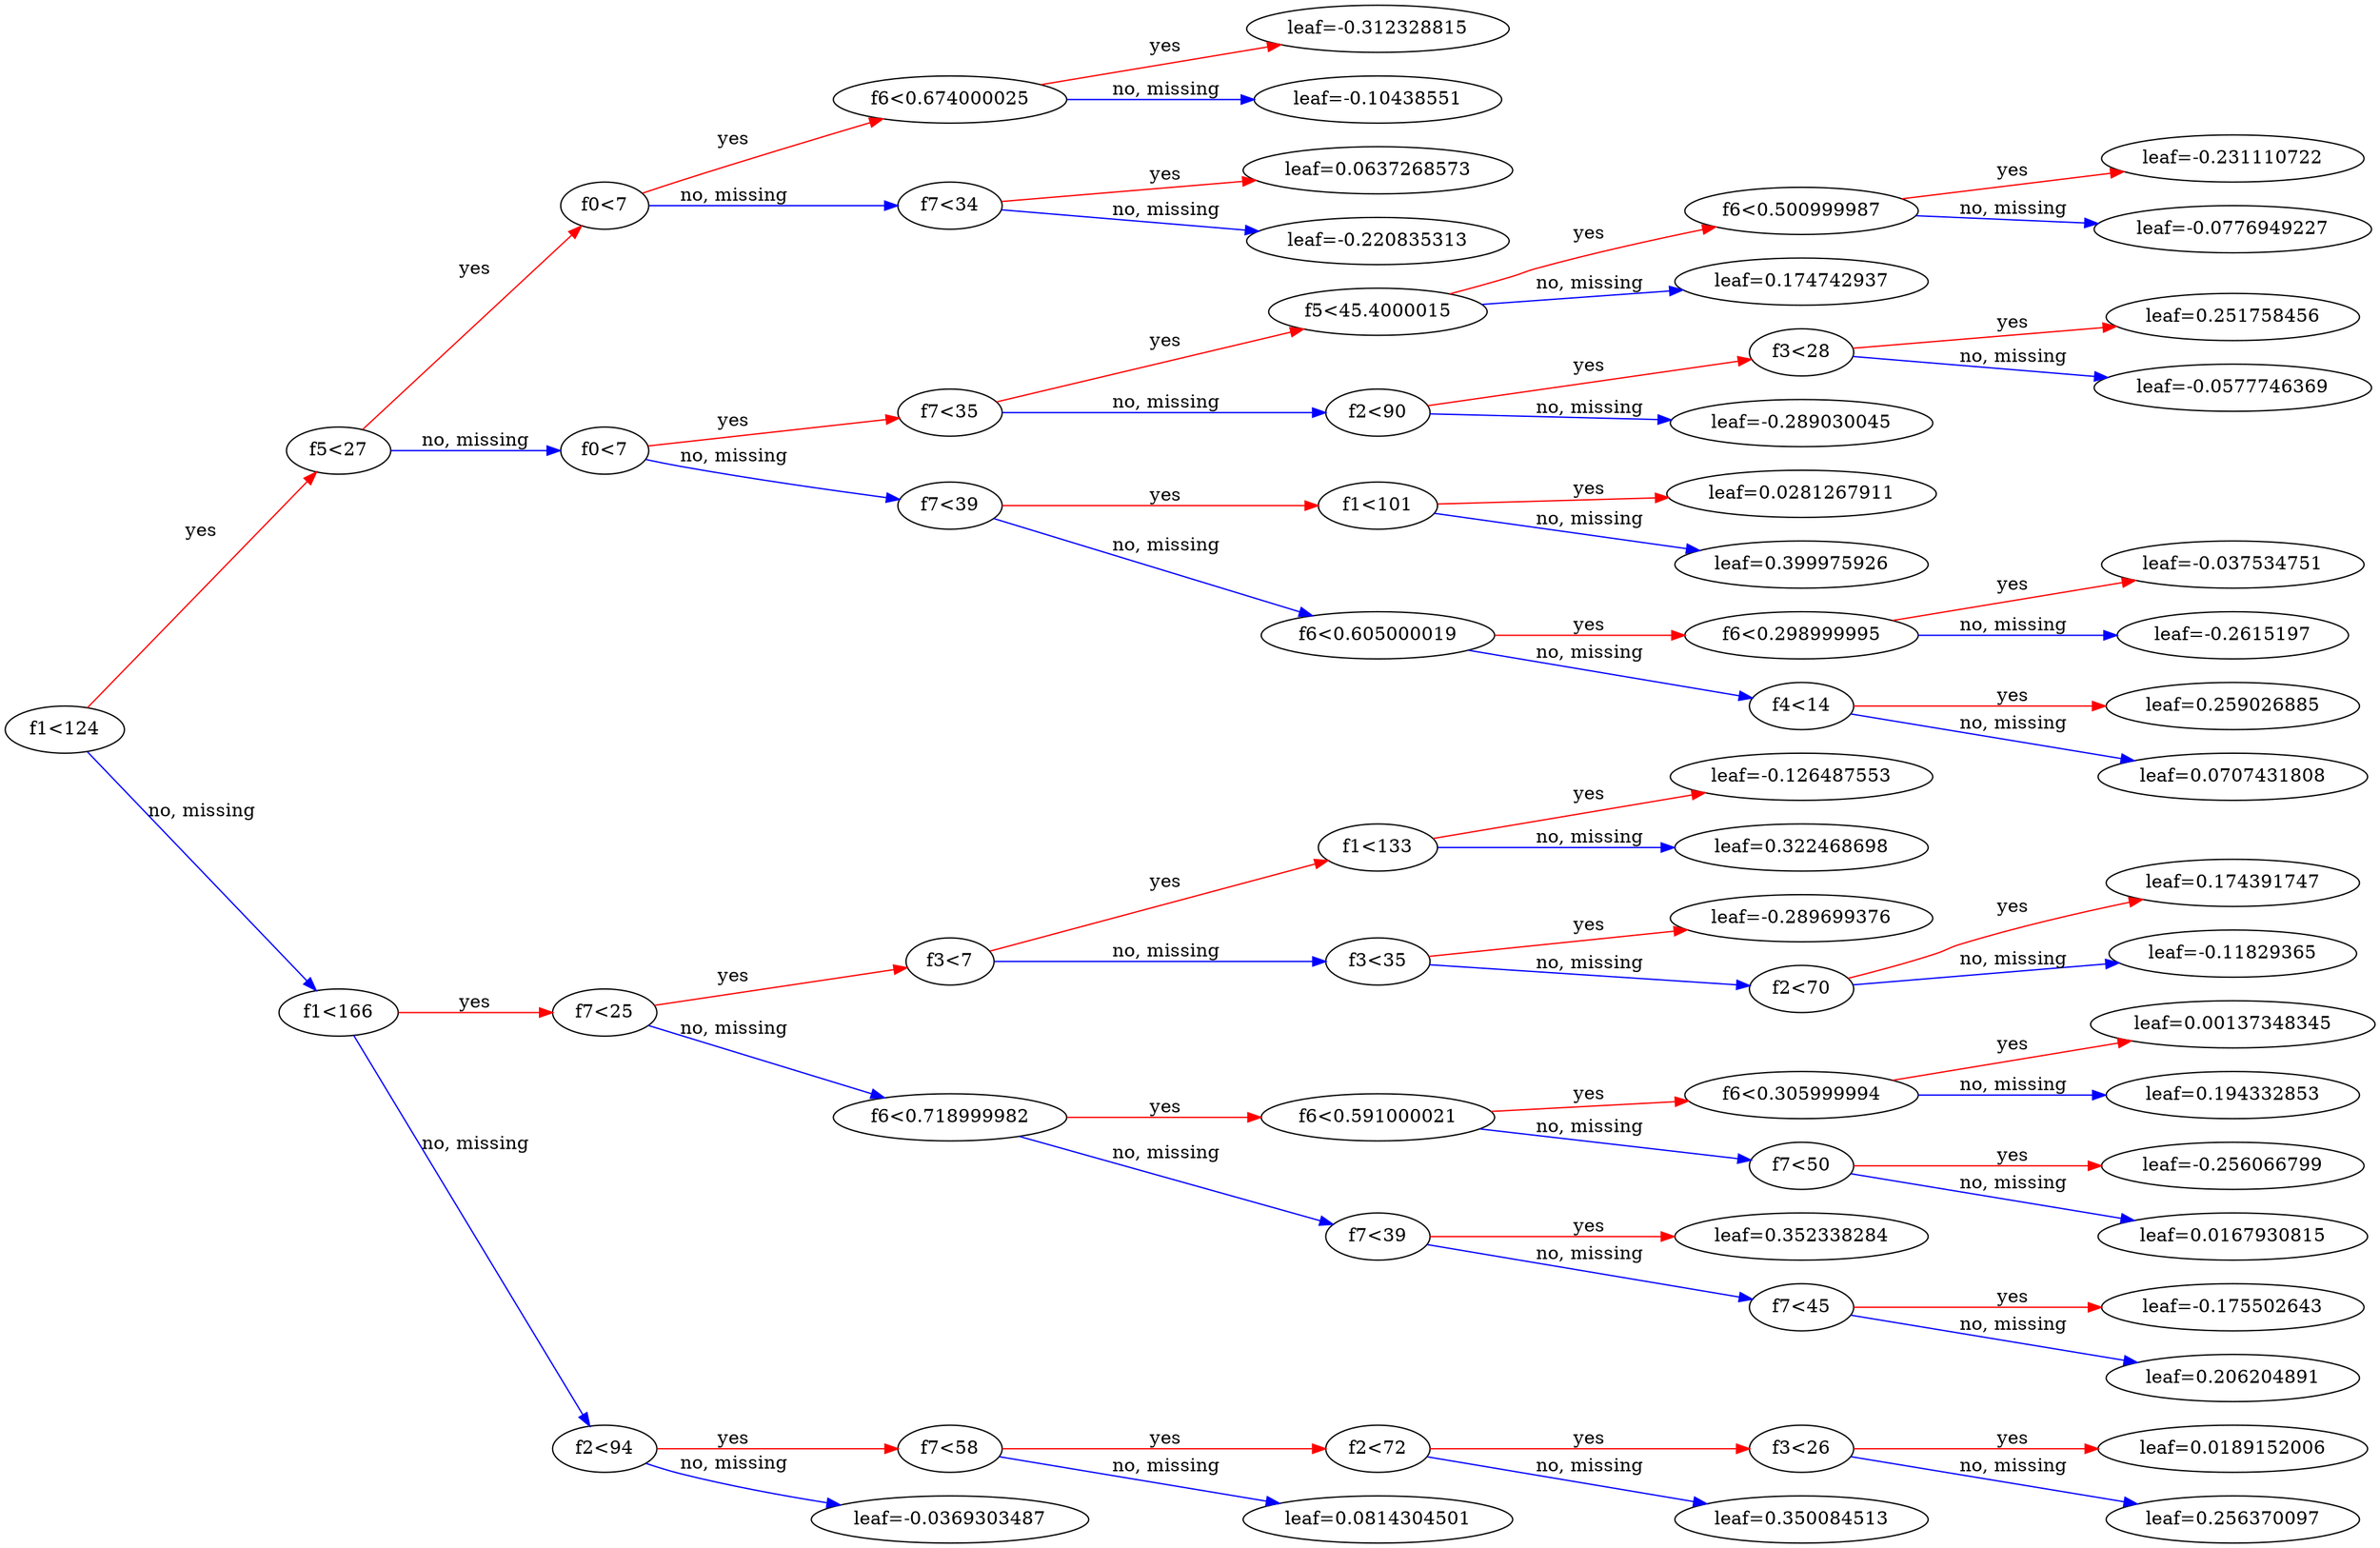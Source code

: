 digraph {
    graph [ rankdir=TB ]
    graph [ rankdir="LR" ]

    0 [ label="f1<124" ]
    0 -> 1 [label="yes" color="#FF0000"]
    0 -> 2 [label="no, missing" color="#0000FF"]

    1 [ label="f5<27" ]
    1 -> 3 [label="yes" color="#FF0000"]
    1 -> 4 [label="no, missing" color="#0000FF"]

    3 [ label="f0<7" ]
    3 -> 7 [label="yes" color="#FF0000"]
    3 -> 8 [label="no, missing" color="#0000FF"]

    7 [ label="f6<0.674000025" ]
    7 -> 15 [label="yes" color="#FF0000"]
    7 -> 16 [label="no, missing" color="#0000FF"]

    15 [ label="leaf=-0.312328815" ]

    16 [ label="leaf=-0.10438551" ]

    8 [ label="f7<34" ]
    8 -> 17 [label="yes" color="#FF0000"]
    8 -> 18 [label="no, missing" color="#0000FF"]

    17 [ label="leaf=0.0637268573" ]

    18 [ label="leaf=-0.220835313" ]

    4 [ label="f0<7" ]
    4 -> 9 [label="yes" color="#FF0000"]
    4 -> 10 [label="no, missing" color="#0000FF"]

    9 [ label="f7<35" ]
    9 -> 19 [label="yes" color="#FF0000"]
    9 -> 20 [label="no, missing" color="#0000FF"]

    19 [ label="f5<45.4000015" ]
    19 -> 29 [label="yes" color="#FF0000"]
    19 -> 30 [label="no, missing" color="#0000FF"]

    29 [ label="f6<0.500999987" ]
    29 -> 47 [label="yes" color="#FF0000"]
    29 -> 48 [label="no, missing" color="#0000FF"]

    47 [ label="leaf=-0.231110722" ]

    48 [ label="leaf=-0.0776949227" ]

    30 [ label="leaf=0.174742937" ]

    20 [ label="f2<90" ]
    20 -> 31 [label="yes" color="#FF0000"]
    20 -> 32 [label="no, missing" color="#0000FF"]

    31 [ label="f3<28" ]
    31 -> 49 [label="yes" color="#FF0000"]
    31 -> 50 [label="no, missing" color="#0000FF"]

    49 [ label="leaf=0.251758456" ]

    50 [ label="leaf=-0.0577746369" ]

    32 [ label="leaf=-0.289030045" ]

    10 [ label="f7<39" ]
    10 -> 21 [label="yes" color="#FF0000"]
    10 -> 22 [label="no, missing" color="#0000FF"]

    21 [ label="f1<101" ]
    21 -> 33 [label="yes" color="#FF0000"]
    21 -> 34 [label="no, missing" color="#0000FF"]

    33 [ label="leaf=0.0281267911" ]

    34 [ label="leaf=0.399975926" ]

    22 [ label="f6<0.605000019" ]
    22 -> 35 [label="yes" color="#FF0000"]
    22 -> 36 [label="no, missing" color="#0000FF"]

    35 [ label="f6<0.298999995" ]
    35 -> 51 [label="yes" color="#FF0000"]
    35 -> 52 [label="no, missing" color="#0000FF"]

    51 [ label="leaf=-0.037534751" ]

    52 [ label="leaf=-0.2615197" ]

    36 [ label="f4<14" ]
    36 -> 53 [label="yes" color="#FF0000"]
    36 -> 54 [label="no, missing" color="#0000FF"]

    53 [ label="leaf=0.259026885" ]

    54 [ label="leaf=0.0707431808" ]

    2 [ label="f1<166" ]
    2 -> 5 [label="yes" color="#FF0000"]
    2 -> 6 [label="no, missing" color="#0000FF"]

    5 [ label="f7<25" ]
    5 -> 11 [label="yes" color="#FF0000"]
    5 -> 12 [label="no, missing" color="#0000FF"]

    11 [ label="f3<7" ]
    11 -> 23 [label="yes" color="#FF0000"]
    11 -> 24 [label="no, missing" color="#0000FF"]

    23 [ label="f1<133" ]
    23 -> 37 [label="yes" color="#FF0000"]
    23 -> 38 [label="no, missing" color="#0000FF"]

    37 [ label="leaf=-0.126487553" ]

    38 [ label="leaf=0.322468698" ]

    24 [ label="f3<35" ]
    24 -> 39 [label="yes" color="#FF0000"]
    24 -> 40 [label="no, missing" color="#0000FF"]

    39 [ label="leaf=-0.289699376" ]

    40 [ label="f2<70" ]
    40 -> 55 [label="yes" color="#FF0000"]
    40 -> 56 [label="no, missing" color="#0000FF"]

    55 [ label="leaf=0.174391747" ]

    56 [ label="leaf=-0.11829365" ]

    12 [ label="f6<0.718999982" ]
    12 -> 25 [label="yes" color="#FF0000"]
    12 -> 26 [label="no, missing" color="#0000FF"]

    25 [ label="f6<0.591000021" ]
    25 -> 41 [label="yes" color="#FF0000"]
    25 -> 42 [label="no, missing" color="#0000FF"]

    41 [ label="f6<0.305999994" ]
    41 -> 57 [label="yes" color="#FF0000"]
    41 -> 58 [label="no, missing" color="#0000FF"]

    57 [ label="leaf=0.00137348345" ]

    58 [ label="leaf=0.194332853" ]

    42 [ label="f7<50" ]
    42 -> 59 [label="yes" color="#FF0000"]
    42 -> 60 [label="no, missing" color="#0000FF"]

    59 [ label="leaf=-0.256066799" ]

    60 [ label="leaf=0.0167930815" ]

    26 [ label="f7<39" ]
    26 -> 43 [label="yes" color="#FF0000"]
    26 -> 44 [label="no, missing" color="#0000FF"]

    43 [ label="leaf=0.352338284" ]

    44 [ label="f7<45" ]
    44 -> 61 [label="yes" color="#FF0000"]
    44 -> 62 [label="no, missing" color="#0000FF"]

    61 [ label="leaf=-0.175502643" ]

    62 [ label="leaf=0.206204891" ]

    6 [ label="f2<94" ]
    6 -> 13 [label="yes" color="#FF0000"]
    6 -> 14 [label="no, missing" color="#0000FF"]

    13 [ label="f7<58" ]
    13 -> 27 [label="yes" color="#FF0000"]
    13 -> 28 [label="no, missing" color="#0000FF"]

    27 [ label="f2<72" ]
    27 -> 45 [label="yes" color="#FF0000"]
    27 -> 46 [label="no, missing" color="#0000FF"]

    45 [ label="f3<26" ]
    45 -> 63 [label="yes" color="#FF0000"]
    45 -> 64 [label="no, missing" color="#0000FF"]

    63 [ label="leaf=0.0189152006" ]

    64 [ label="leaf=0.256370097" ]

    46 [ label="leaf=0.350084513" ]

    28 [ label="leaf=0.0814304501" ]

    14 [ label="leaf=-0.0369303487" ]
}
